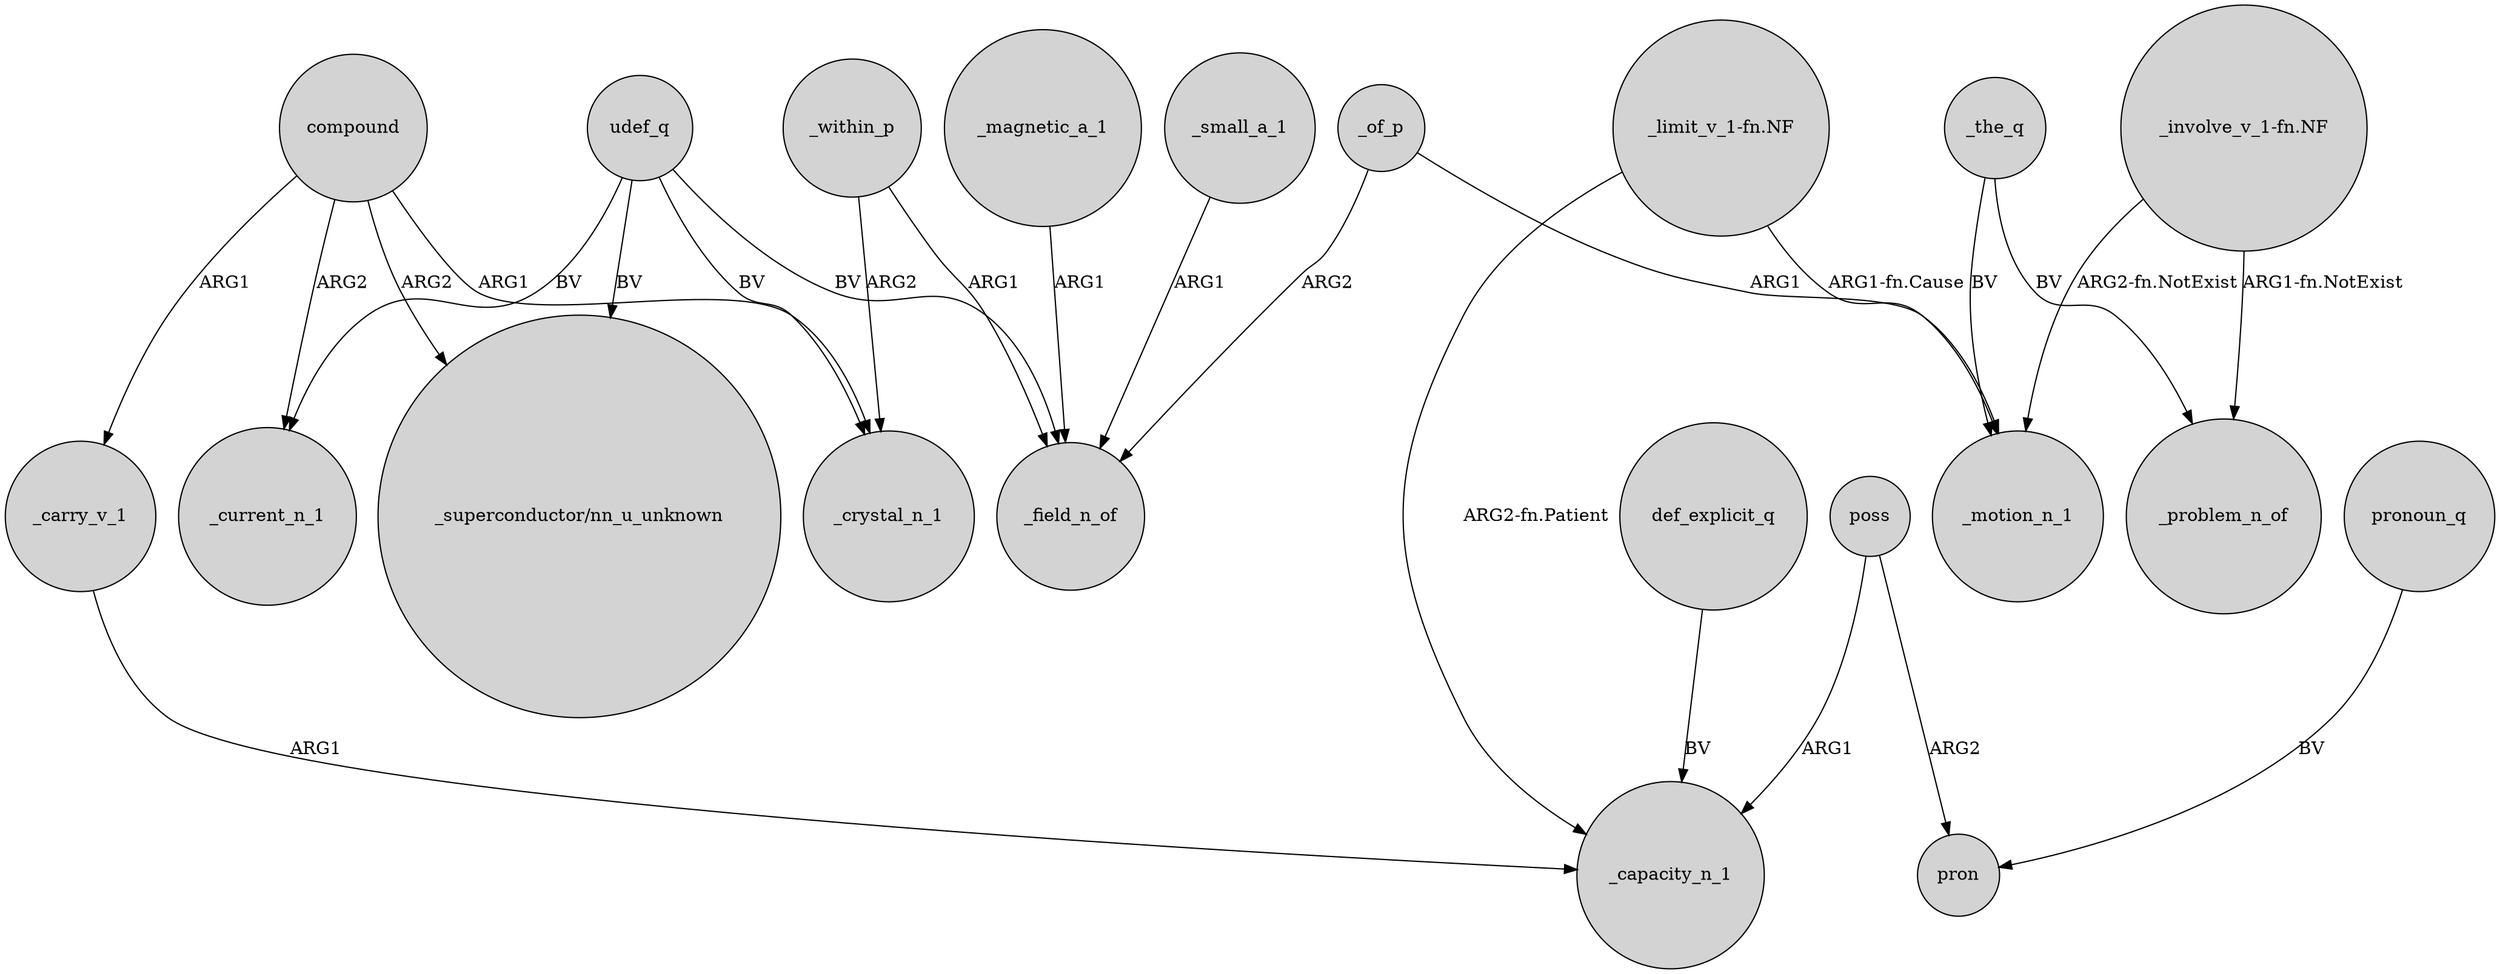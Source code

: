 digraph {
	node [shape=circle style=filled]
	udef_q -> _crystal_n_1 [label=BV]
	compound -> _current_n_1 [label=ARG2]
	poss -> pron [label=ARG2]
	_carry_v_1 -> _capacity_n_1 [label=ARG1]
	_of_p -> _motion_n_1 [label=ARG1]
	_the_q -> _problem_n_of [label=BV]
	"_involve_v_1-fn.NF" -> _problem_n_of [label="ARG1-fn.NotExist"]
	"_involve_v_1-fn.NF" -> _motion_n_1 [label="ARG2-fn.NotExist"]
	udef_q -> _field_n_of [label=BV]
	_small_a_1 -> _field_n_of [label=ARG1]
	pronoun_q -> pron [label=BV]
	compound -> _carry_v_1 [label=ARG1]
	_magnetic_a_1 -> _field_n_of [label=ARG1]
	_of_p -> _field_n_of [label=ARG2]
	udef_q -> "_superconductor/nn_u_unknown" [label=BV]
	_within_p -> _field_n_of [label=ARG1]
	"_limit_v_1-fn.NF" -> _motion_n_1 [label="ARG1-fn.Cause"]
	def_explicit_q -> _capacity_n_1 [label=BV]
	poss -> _capacity_n_1 [label=ARG1]
	_the_q -> _motion_n_1 [label=BV]
	udef_q -> _current_n_1 [label=BV]
	"_limit_v_1-fn.NF" -> _capacity_n_1 [label="ARG2-fn.Patient"]
	_within_p -> _crystal_n_1 [label=ARG2]
	compound -> _crystal_n_1 [label=ARG1]
	compound -> "_superconductor/nn_u_unknown" [label=ARG2]
}
